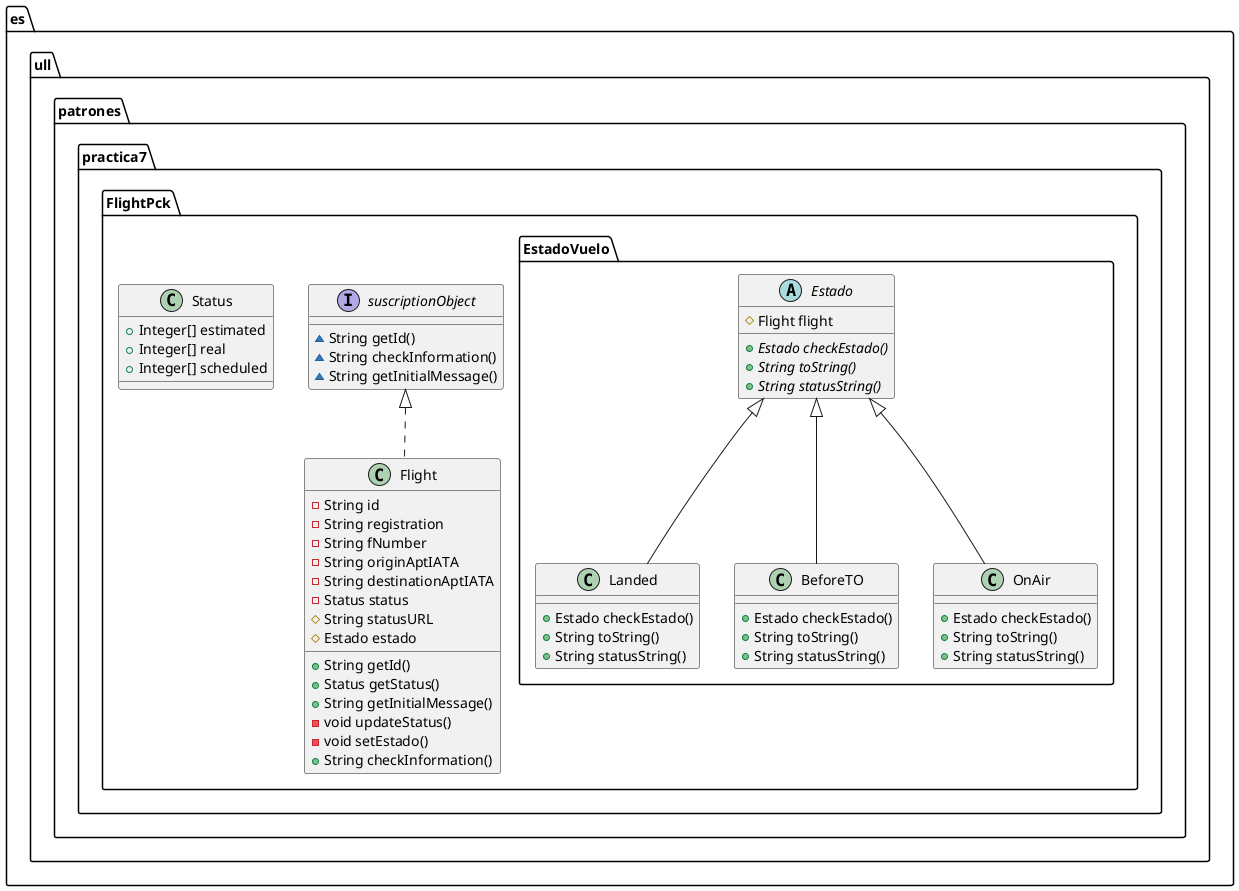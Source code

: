 @startuml
class es.ull.patrones.practica7.FlightPck.EstadoVuelo.Landed {
+ Estado checkEstado()
+ String toString()
+ String statusString()
}
class es.ull.patrones.practica7.FlightPck.EstadoVuelo.BeforeTO {
+ Estado checkEstado()
+ String toString()
+ String statusString()
}
class es.ull.patrones.practica7.FlightPck.EstadoVuelo.OnAir {
+ Estado checkEstado()
+ String toString()
+ String statusString()
}
interface es.ull.patrones.practica7.FlightPck.suscriptionObject {
~ String getId()
~ String checkInformation()
~ String getInitialMessage()
}
abstract class es.ull.patrones.practica7.FlightPck.EstadoVuelo.Estado {
# Flight flight
+ {abstract}Estado checkEstado()
+ {abstract}String toString()
+ {abstract}String statusString()
}
class es.ull.patrones.practica7.FlightPck.Status {
+ Integer[] estimated
+ Integer[] real
+ Integer[] scheduled
}
class es.ull.patrones.practica7.FlightPck.Flight {
- String id
- String registration
- String fNumber
- String originAptIATA
- String destinationAptIATA
- Status status
# String statusURL
# Estado estado
+ String getId()
+ Status getStatus()
+ String getInitialMessage()
- void updateStatus()
- void setEstado()
+ String checkInformation()
}


es.ull.patrones.practica7.FlightPck.EstadoVuelo.Estado <|-- es.ull.patrones.practica7.FlightPck.EstadoVuelo.Landed
es.ull.patrones.practica7.FlightPck.EstadoVuelo.Estado <|-- es.ull.patrones.practica7.FlightPck.EstadoVuelo.BeforeTO
es.ull.patrones.practica7.FlightPck.EstadoVuelo.Estado <|-- es.ull.patrones.practica7.FlightPck.EstadoVuelo.OnAir
es.ull.patrones.practica7.FlightPck.suscriptionObject <|.. es.ull.patrones.practica7.FlightPck.Flight
@enduml